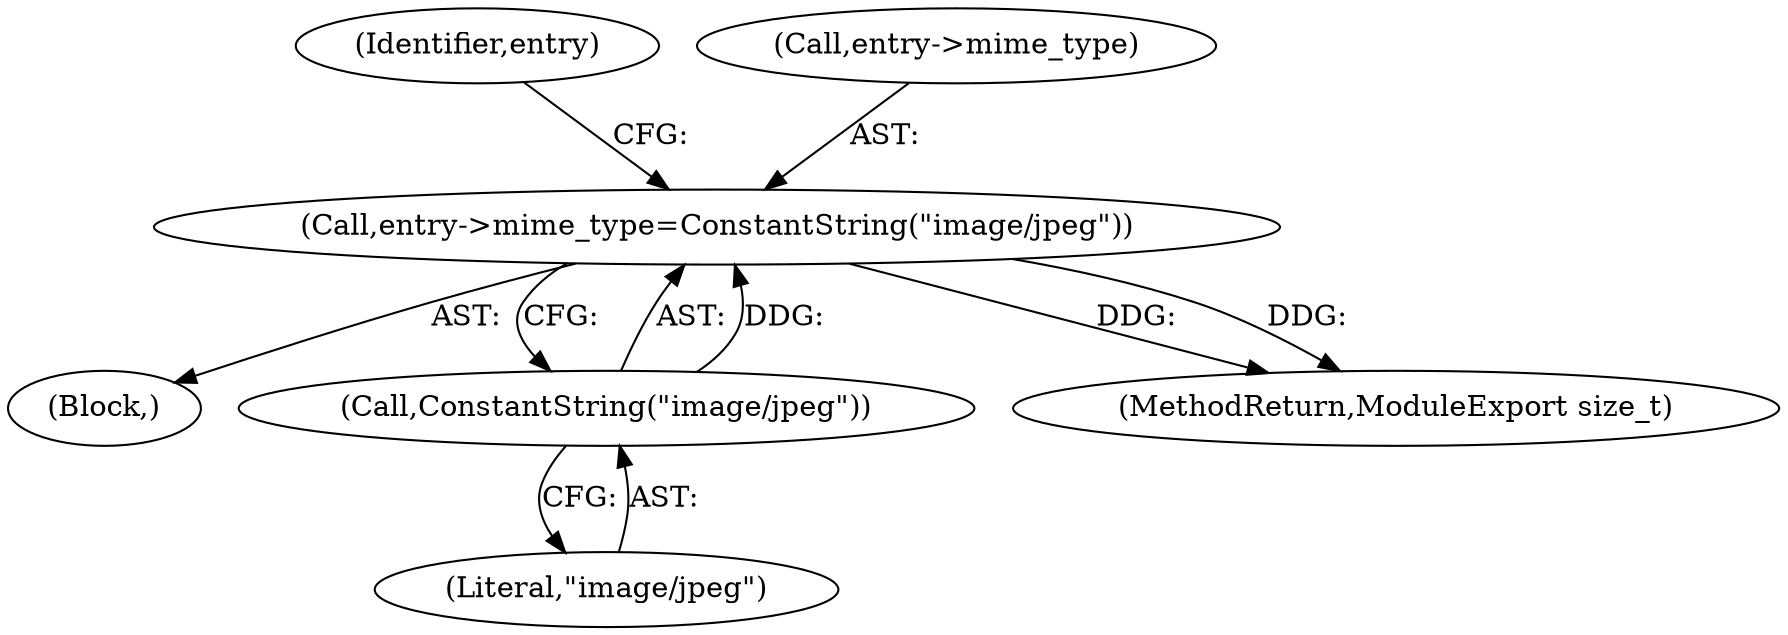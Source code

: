 digraph "0_ImageMagick_948356eec65aea91995d4b7cc487d197d2c5f602_0@pointer" {
"1000448" [label="(Call,entry->mime_type=ConstantString(\"image/jpeg\"))"];
"1000452" [label="(Call,ConstantString(\"image/jpeg\"))"];
"1000456" [label="(Identifier,entry)"];
"1000453" [label="(Literal,\"image/jpeg\")"];
"1000449" [label="(Call,entry->mime_type)"];
"1000448" [label="(Call,entry->mime_type=ConstantString(\"image/jpeg\"))"];
"1000452" [label="(Call,ConstantString(\"image/jpeg\"))"];
"1000102" [label="(Block,)"];
"1000466" [label="(MethodReturn,ModuleExport size_t)"];
"1000448" -> "1000102"  [label="AST: "];
"1000448" -> "1000452"  [label="CFG: "];
"1000449" -> "1000448"  [label="AST: "];
"1000452" -> "1000448"  [label="AST: "];
"1000456" -> "1000448"  [label="CFG: "];
"1000448" -> "1000466"  [label="DDG: "];
"1000448" -> "1000466"  [label="DDG: "];
"1000452" -> "1000448"  [label="DDG: "];
"1000452" -> "1000453"  [label="CFG: "];
"1000453" -> "1000452"  [label="AST: "];
}

